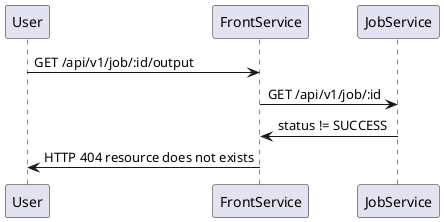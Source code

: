 @startuml
User -> FrontService: GET /api/v1/job/:id/output

FrontService -> JobService: GET /api/v1/job/:id
JobService -> FrontService: status != SUCCESS

FrontService ->User: HTTP 404 resource does not exists
@enduml